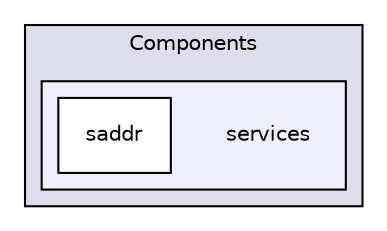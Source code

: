 digraph "C:/Work.git/ble/BLE-CC254x-1.4.0/Components/services" {
  compound=true
  node [ fontsize="10", fontname="Helvetica"];
  edge [ labelfontsize="10", labelfontname="Helvetica"];
  subgraph clusterdir_7a2b63247ca617f0e1ef727740be8a23 {
    graph [ bgcolor="#ddddee", pencolor="black", label="Components" fontname="Helvetica", fontsize="10", URL="dir_7a2b63247ca617f0e1ef727740be8a23.html"]
  subgraph clusterdir_45b753ab84acb85b275eff3aa1710e33 {
    graph [ bgcolor="#eeeeff", pencolor="black", label="" URL="dir_45b753ab84acb85b275eff3aa1710e33.html"];
    dir_45b753ab84acb85b275eff3aa1710e33 [shape=plaintext label="services"];
    dir_ae0eedd0e739039d1a2e19fc9c2fa0fd [shape=box label="saddr" color="black" fillcolor="white" style="filled" URL="dir_ae0eedd0e739039d1a2e19fc9c2fa0fd.html"];
  }
  }
}
